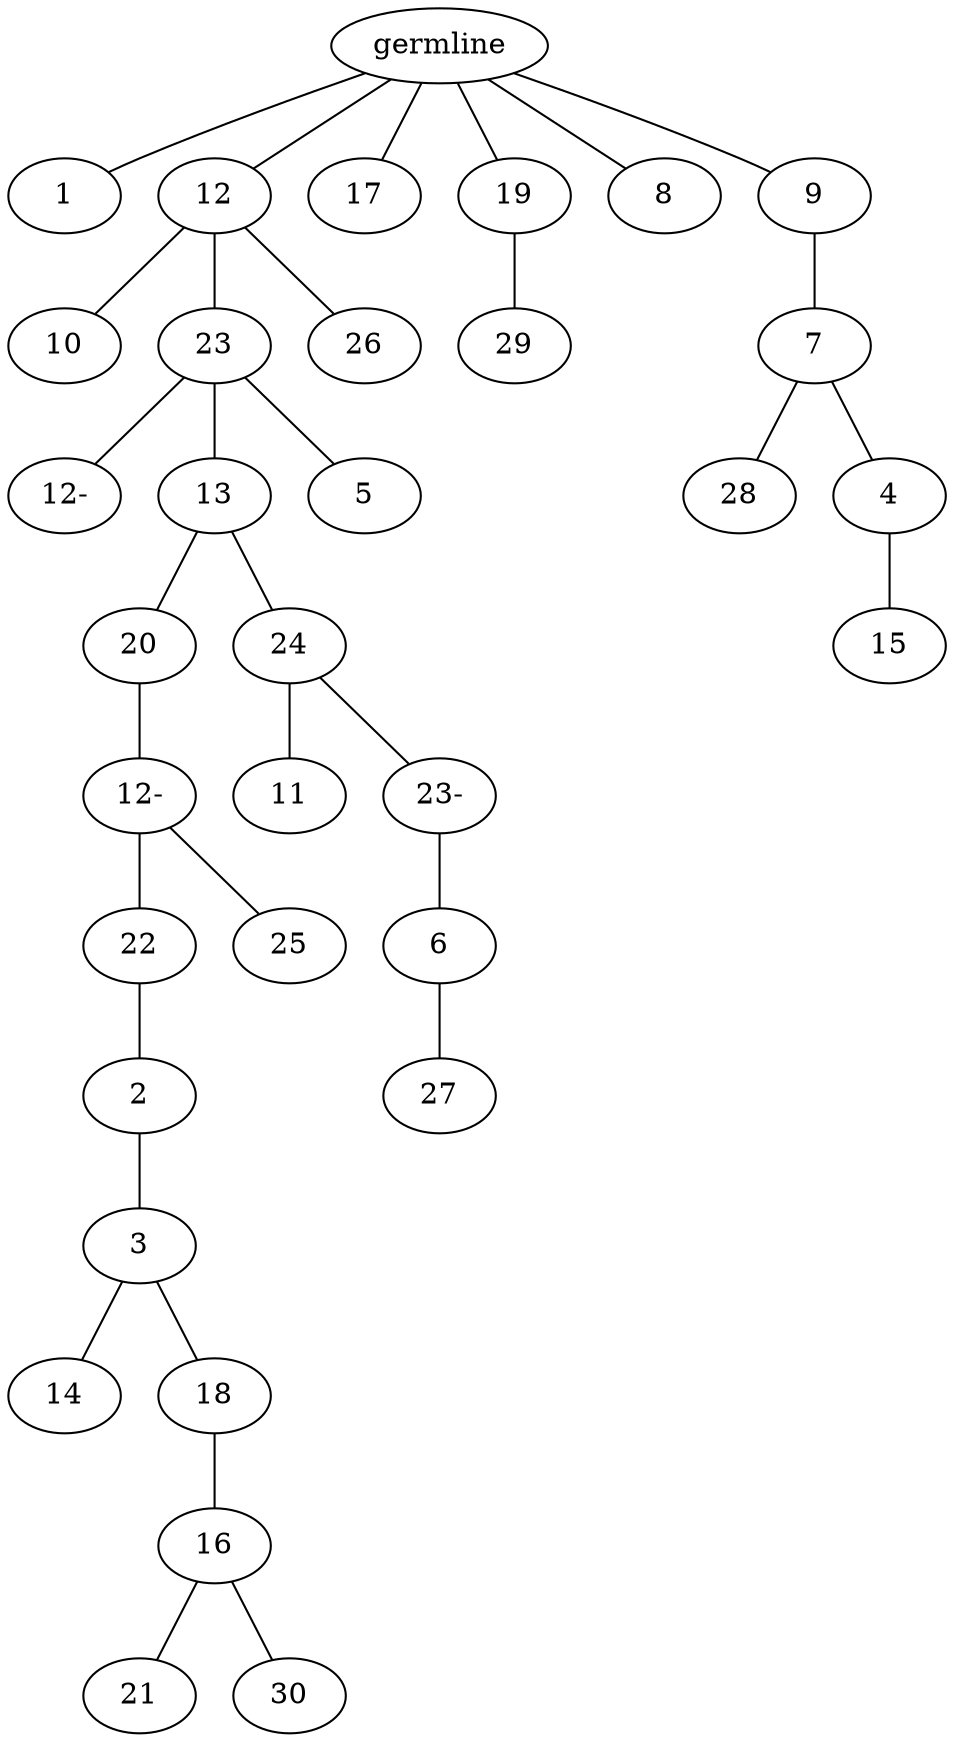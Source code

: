 graph tree {
    "140418693839792" [label="germline"];
    "140418694033904" [label="1"];
    "140418694034288" [label="12"];
    "140418694036016" [label="10"];
    "140418694036352" [label="23"];
    "140418694036304" [label="12-"];
    "140418694036928" [label="13"];
    "140418693853296" [label="20"];
    "140418693853584" [label="12-"];
    "140418693854016" [label="22"];
    "140418693854304" [label="2"];
    "140418693854592" [label="3"];
    "140418693854880" [label="14"];
    "140418693854688" [label="18"];
    "140418693854976" [label="16"];
    "140418693855552" [label="21"];
    "140418693855312" [label="30"];
    "140418693854832" [label="25"];
    "140418693854256" [label="24"];
    "140418693854544" [label="11"];
    "140418693856560" [label="23-"];
    "140418693854112" [label="6"];
    "140418689975536" [label="27"];
    "140418694037024" [label="5"];
    "140418694036592" [label="26"];
    "140418694037216" [label="17"];
    "140418693855600" [label="19"];
    "140418693856464" [label="29"];
    "140418693856176" [label="8"];
    "140418693856272" [label="9"];
    "140418693854928" [label="7"];
    "140418693856368" [label="28"];
    "140418693856224" [label="4"];
    "140418693856320" [label="15"];
    "140418693839792" -- "140418694033904";
    "140418693839792" -- "140418694034288";
    "140418693839792" -- "140418694037216";
    "140418693839792" -- "140418693855600";
    "140418693839792" -- "140418693856176";
    "140418693839792" -- "140418693856272";
    "140418694034288" -- "140418694036016";
    "140418694034288" -- "140418694036352";
    "140418694034288" -- "140418694036592";
    "140418694036352" -- "140418694036304";
    "140418694036352" -- "140418694036928";
    "140418694036352" -- "140418694037024";
    "140418694036928" -- "140418693853296";
    "140418694036928" -- "140418693854256";
    "140418693853296" -- "140418693853584";
    "140418693853584" -- "140418693854016";
    "140418693853584" -- "140418693854832";
    "140418693854016" -- "140418693854304";
    "140418693854304" -- "140418693854592";
    "140418693854592" -- "140418693854880";
    "140418693854592" -- "140418693854688";
    "140418693854688" -- "140418693854976";
    "140418693854976" -- "140418693855552";
    "140418693854976" -- "140418693855312";
    "140418693854256" -- "140418693854544";
    "140418693854256" -- "140418693856560";
    "140418693856560" -- "140418693854112";
    "140418693854112" -- "140418689975536";
    "140418693855600" -- "140418693856464";
    "140418693856272" -- "140418693854928";
    "140418693854928" -- "140418693856368";
    "140418693854928" -- "140418693856224";
    "140418693856224" -- "140418693856320";
}
